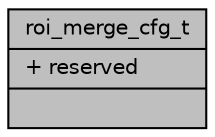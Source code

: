 digraph "roi_merge_cfg_t"
{
 // INTERACTIVE_SVG=YES
 // LATEX_PDF_SIZE
  bgcolor="transparent";
  edge [fontname="Helvetica",fontsize="10",labelfontname="Helvetica",labelfontsize="10"];
  node [fontname="Helvetica",fontsize="10",shape=record];
  Node1 [label="{roi_merge_cfg_t\n|+ reserved\l|}",height=0.2,width=0.4,color="black", fillcolor="grey75", style="filled", fontcolor="black",tooltip="The configuration for multi-scale DSI fusion ROI merge mode."];
}
